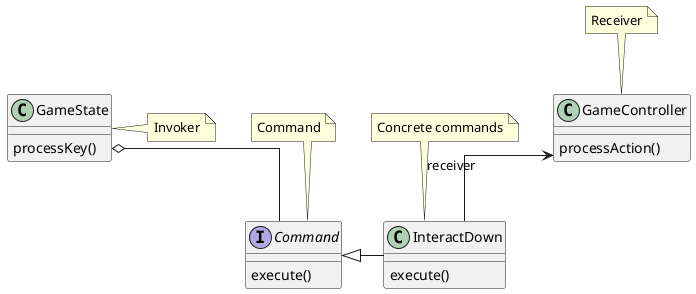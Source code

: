 @startuml Command
skinparam linetype ortho

note "Command" as n1
note "Concrete commands" as n2
note "Receiver" as n3
note "Invoker" as n4
interface Command {
  execute()
}
class InteractDown{
  execute()
}

class GameController{
  processAction()
}

class GameState{
  processKey()
}

n1 .. Command
n2 .. InteractDown
n3 .. GameController
GameState o-- Command
GameState . n4
Command <|- InteractDown
GameController <-- InteractDown : receiver
@enduml
